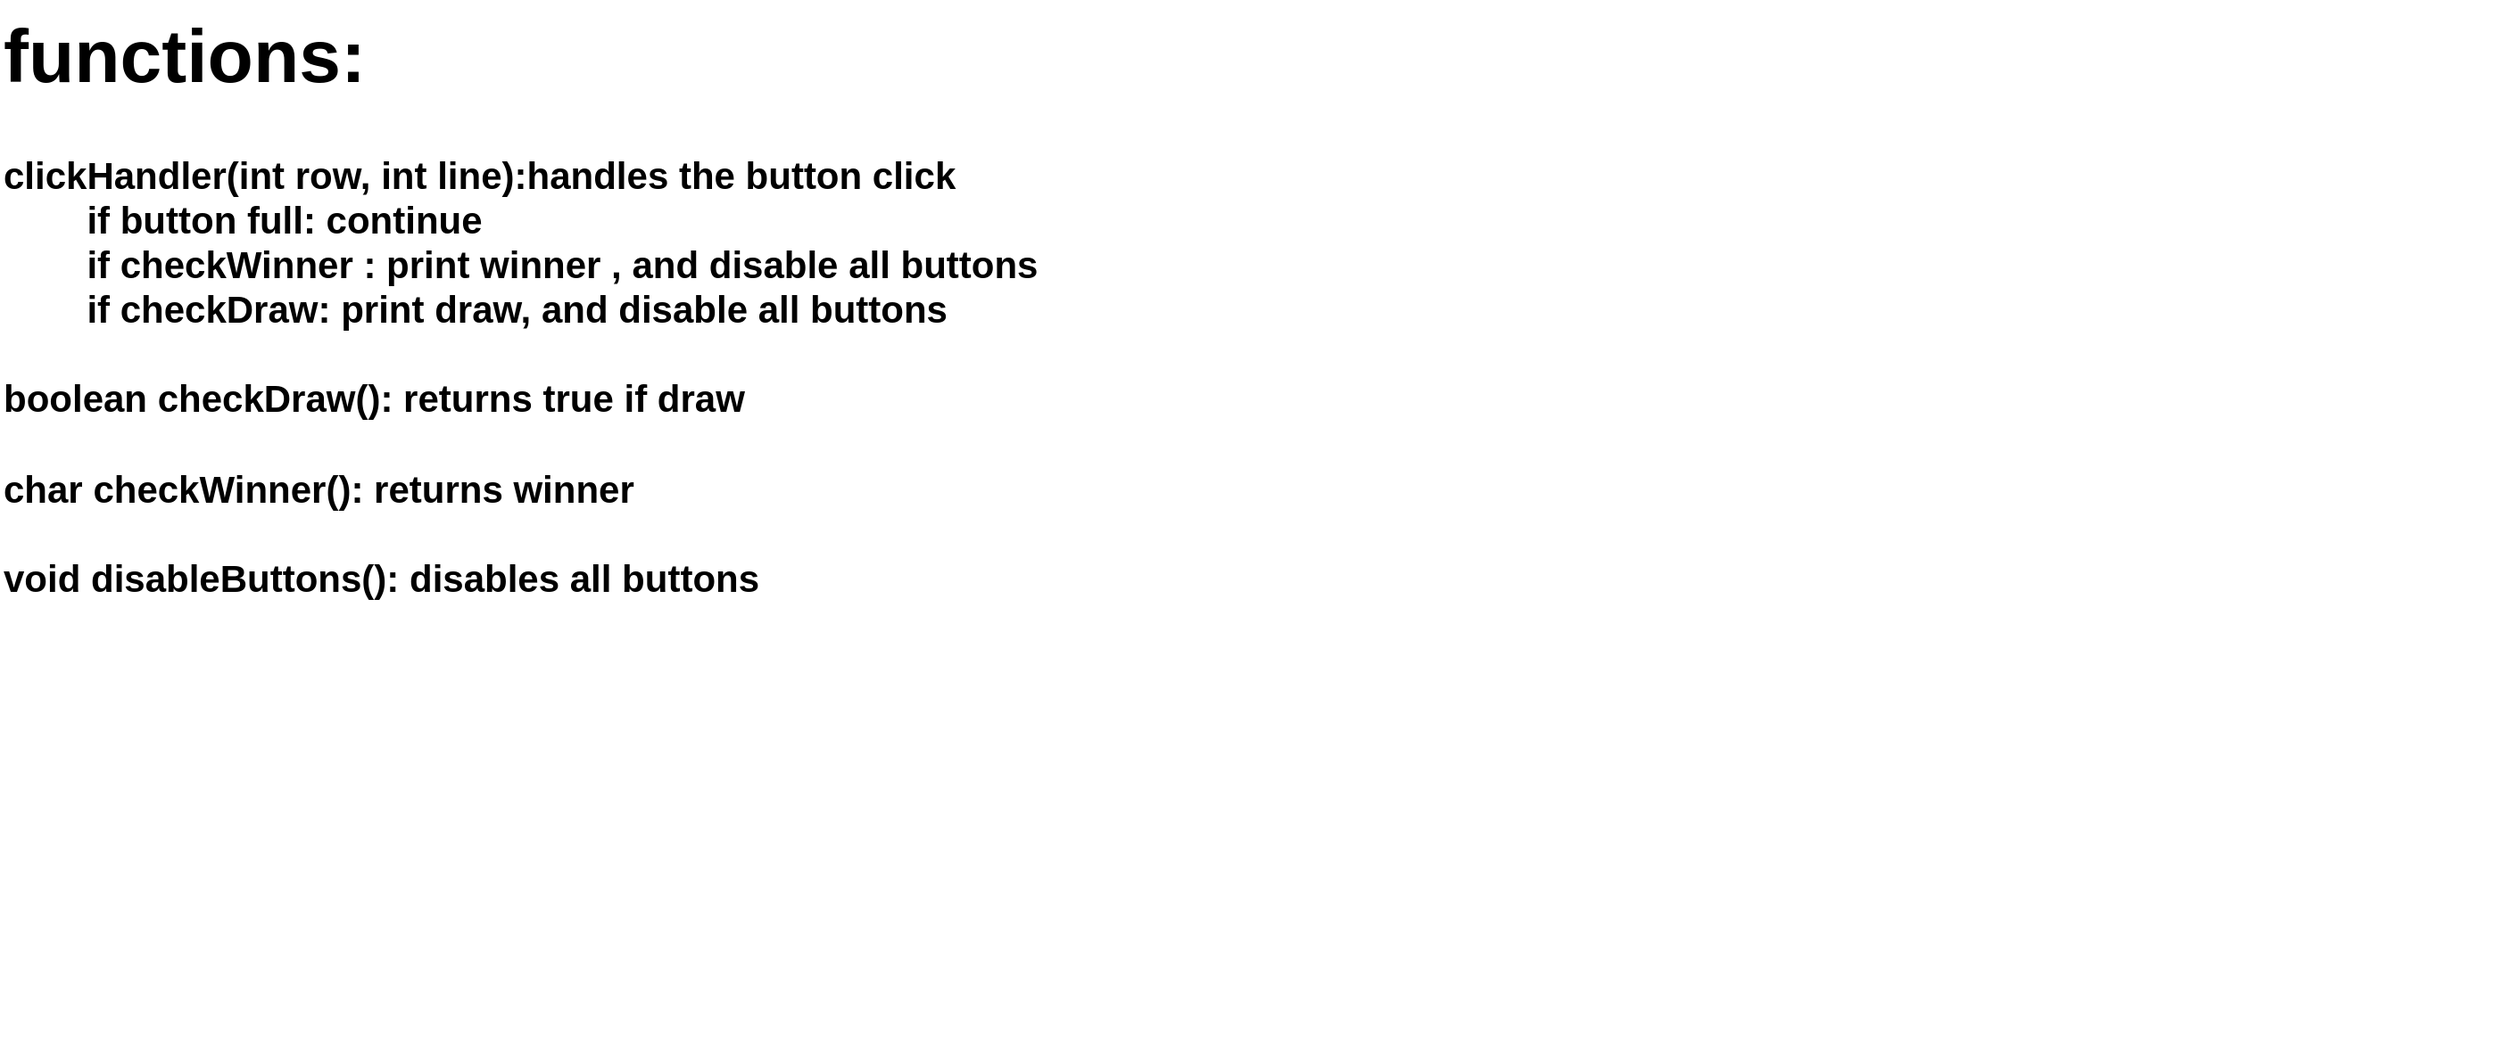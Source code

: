 <mxfile>
    <diagram id="oVDg2FC1fWoO20cSmp3C" name="Page-2">
        <mxGraphModel dx="1003" dy="937" grid="1" gridSize="10" guides="1" tooltips="1" connect="1" arrows="1" fold="1" page="1" pageScale="1" pageWidth="1400" pageHeight="850" math="0" shadow="0">
            <root>
                <mxCell id="0"/>
                <mxCell id="1" parent="0"/>
                <mxCell id="6W-eKYiRJh6n5tKgQTvR-1" value="&lt;h1 style=&quot;margin-top: 0px;&quot;&gt;functions:&lt;/h1&gt;&lt;div&gt;clickHandler(int row, int line):&lt;span style=&quot;background-color: transparent;&quot;&gt;handles the button click&lt;/span&gt;&lt;/div&gt;&lt;div&gt;&lt;span style=&quot;background-color: transparent;&quot;&gt;&lt;span style=&quot;white-space: pre;&quot;&gt;&#x9;&lt;/span&gt;if button full: continue&lt;/span&gt;&lt;/div&gt;&lt;div&gt;&lt;span style=&quot;background-color: transparent;&quot;&gt;&lt;span style=&quot;white-space: pre;&quot;&gt;&#x9;&lt;/span&gt;if checkWinner : print winner , and disable all buttons&lt;br&gt;&lt;/span&gt;&lt;/div&gt;&lt;div&gt;&lt;span style=&quot;background-color: transparent;&quot;&gt;&lt;span style=&quot;white-space: pre;&quot;&gt;&#x9;&lt;/span&gt;if checkDraw: print draw, and disable all buttons&lt;br&gt;&lt;/span&gt;&lt;/div&gt;&lt;div&gt;&lt;span style=&quot;background-color: transparent;&quot;&gt;&lt;br&gt;&lt;/span&gt;&lt;/div&gt;&lt;div&gt;&lt;span style=&quot;background-color: transparent;&quot;&gt;boolean checkDraw(): returns true if draw&lt;/span&gt;&lt;/div&gt;&lt;div&gt;&lt;span style=&quot;background-color: transparent;&quot;&gt;&lt;br&gt;&lt;/span&gt;&lt;/div&gt;&lt;div&gt;char checkWinner(): returns winner&lt;/div&gt;&lt;div&gt;&lt;br&gt;&lt;/div&gt;&lt;div&gt;void disableButtons(): disables all buttons&lt;/div&gt;" style="text;html=1;whiteSpace=wrap;overflow=hidden;rounded=0;fontSize=21;fontStyle=1" vertex="1" parent="1">
                    <mxGeometry y="11" width="1400" height="590" as="geometry"/>
                </mxCell>
            </root>
        </mxGraphModel>
    </diagram>
    <diagram id="LEVpmS1U9K-3G8bNZTCa" name="Page-1">
        <mxGraphModel dx="602" dy="562" grid="1" gridSize="10" guides="1" tooltips="1" connect="1" arrows="1" fold="1" page="1" pageScale="1" pageWidth="1400" pageHeight="850" math="0" shadow="0">
            <root>
                <mxCell id="0"/>
                <mxCell id="1" parent="0"/>
                <mxCell id="23" value="button click" style="swimlane;fontStyle=1;align=center;verticalAlign=middle;childLayout=stackLayout;horizontal=1;startSize=26;horizontalStack=0;resizeParent=1;resizeParentMax=0;resizeLast=0;collapsible=1;marginBottom=0;labelBackgroundColor=none;labelBorderColor=none;textShadow=0;swimlaneFillColor=default;fillColor=default;gradientColor=none;glass=0;rounded=0;shadow=1;" parent="1" vertex="1">
                    <mxGeometry x="160" y="90" width="160" height="114" as="geometry">
                        <mxRectangle x="180" y="90" width="110" height="30" as="alternateBounds"/>
                    </mxGeometry>
                </mxCell>
                <mxCell id="24" value="+ row: int&#xa;+ line: int" style="text;strokeColor=none;fillColor=none;align=left;verticalAlign=middle;spacingLeft=4;spacingRight=4;overflow=hidden;rotatable=0;points=[[0,0.5],[1,0.5]];portConstraint=eastwest;labelBackgroundColor=none;labelBorderColor=none;textShadow=0;swimlaneFillColor=default;gradientColor=none;" parent="23" vertex="1">
                    <mxGeometry y="26" width="160" height="54" as="geometry"/>
                </mxCell>
                <mxCell id="25" value="" style="line;strokeWidth=1;fillColor=none;align=left;verticalAlign=middle;spacingTop=-1;spacingLeft=3;spacingRight=3;rotatable=0;labelPosition=right;points=[];portConstraint=eastwest;strokeColor=inherit;labelBackgroundColor=none;labelBorderColor=none;textShadow=0;swimlaneFillColor=default;gradientColor=none;" parent="23" vertex="1">
                    <mxGeometry y="80" width="160" height="8" as="geometry"/>
                </mxCell>
                <mxCell id="26" value="+ handler(row, line): void" style="text;strokeColor=none;fillColor=none;align=left;verticalAlign=middle;spacingLeft=4;spacingRight=4;overflow=hidden;rotatable=0;points=[[0,0.5],[1,0.5]];portConstraint=eastwest;labelBackgroundColor=none;labelBorderColor=none;textShadow=0;swimlaneFillColor=default;gradientColor=none;" parent="23" vertex="1">
                    <mxGeometry y="88" width="160" height="26" as="geometry"/>
                </mxCell>
                <mxCell id="29" value="button click" style="swimlane;fontStyle=1;align=center;verticalAlign=middle;childLayout=stackLayout;horizontal=1;startSize=26;horizontalStack=0;resizeParent=1;resizeParentMax=0;resizeLast=0;collapsible=1;marginBottom=0;labelBackgroundColor=none;labelBorderColor=none;textShadow=0;swimlaneFillColor=default;fillColor=default;gradientColor=none;glass=0;rounded=0;shadow=1;" parent="1" vertex="1">
                    <mxGeometry x="570" y="90" width="160" height="114" as="geometry">
                        <mxRectangle x="180" y="90" width="110" height="30" as="alternateBounds"/>
                    </mxGeometry>
                </mxCell>
                <mxCell id="30" value="+ row: int&#xa;+ line: int" style="text;strokeColor=none;fillColor=none;align=left;verticalAlign=middle;spacingLeft=4;spacingRight=4;overflow=hidden;rotatable=0;points=[[0,0.5],[1,0.5]];portConstraint=eastwest;labelBackgroundColor=none;labelBorderColor=none;textShadow=0;swimlaneFillColor=default;gradientColor=none;" parent="29" vertex="1">
                    <mxGeometry y="26" width="160" height="54" as="geometry"/>
                </mxCell>
                <mxCell id="31" value="" style="line;strokeWidth=1;fillColor=none;align=left;verticalAlign=middle;spacingTop=-1;spacingLeft=3;spacingRight=3;rotatable=0;labelPosition=right;points=[];portConstraint=eastwest;strokeColor=inherit;labelBackgroundColor=none;labelBorderColor=none;textShadow=0;swimlaneFillColor=default;gradientColor=none;" parent="29" vertex="1">
                    <mxGeometry y="80" width="160" height="8" as="geometry"/>
                </mxCell>
                <mxCell id="32" value="+ handler(row, line): void" style="text;strokeColor=none;fillColor=none;align=left;verticalAlign=middle;spacingLeft=4;spacingRight=4;overflow=hidden;rotatable=0;points=[[0,0.5],[1,0.5]];portConstraint=eastwest;labelBackgroundColor=none;labelBorderColor=none;textShadow=0;swimlaneFillColor=default;gradientColor=none;" parent="29" vertex="1">
                    <mxGeometry y="88" width="160" height="26" as="geometry"/>
                </mxCell>
                <mxCell id="33" value="button click" style="swimlane;fontStyle=1;align=center;verticalAlign=middle;childLayout=stackLayout;horizontal=1;startSize=26;horizontalStack=0;resizeParent=1;resizeParentMax=0;resizeLast=0;collapsible=1;marginBottom=0;labelBackgroundColor=none;labelBorderColor=none;textShadow=0;swimlaneFillColor=default;fillColor=default;gradientColor=none;glass=0;rounded=0;shadow=1;" parent="1" vertex="1">
                    <mxGeometry x="210" y="290" width="160" height="114" as="geometry">
                        <mxRectangle x="180" y="90" width="110" height="30" as="alternateBounds"/>
                    </mxGeometry>
                </mxCell>
                <mxCell id="34" value="+ row: int&#xa;+ line: int" style="text;strokeColor=none;fillColor=none;align=left;verticalAlign=middle;spacingLeft=4;spacingRight=4;overflow=hidden;rotatable=0;points=[[0,0.5],[1,0.5]];portConstraint=eastwest;labelBackgroundColor=none;labelBorderColor=none;textShadow=0;swimlaneFillColor=default;gradientColor=none;" parent="33" vertex="1">
                    <mxGeometry y="26" width="160" height="54" as="geometry"/>
                </mxCell>
                <mxCell id="35" value="" style="line;strokeWidth=1;fillColor=none;align=left;verticalAlign=middle;spacingTop=-1;spacingLeft=3;spacingRight=3;rotatable=0;labelPosition=right;points=[];portConstraint=eastwest;strokeColor=inherit;labelBackgroundColor=none;labelBorderColor=none;textShadow=0;swimlaneFillColor=default;gradientColor=none;" parent="33" vertex="1">
                    <mxGeometry y="80" width="160" height="8" as="geometry"/>
                </mxCell>
                <mxCell id="36" value="+ handler(row, line): void" style="text;strokeColor=none;fillColor=none;align=left;verticalAlign=middle;spacingLeft=4;spacingRight=4;overflow=hidden;rotatable=0;points=[[0,0.5],[1,0.5]];portConstraint=eastwest;labelBackgroundColor=none;labelBorderColor=none;textShadow=0;swimlaneFillColor=default;gradientColor=none;" parent="33" vertex="1">
                    <mxGeometry y="88" width="160" height="26" as="geometry"/>
                </mxCell>
                <mxCell id="37" value="button click" style="swimlane;fontStyle=1;align=center;verticalAlign=middle;childLayout=stackLayout;horizontal=1;startSize=26;horizontalStack=0;resizeParent=1;resizeParentMax=0;resizeLast=0;collapsible=1;marginBottom=0;labelBackgroundColor=none;labelBorderColor=none;textShadow=0;swimlaneFillColor=default;fillColor=default;gradientColor=none;glass=0;rounded=0;shadow=1;" parent="1" vertex="1">
                    <mxGeometry x="660" y="311" width="160" height="114" as="geometry">
                        <mxRectangle x="180" y="90" width="110" height="30" as="alternateBounds"/>
                    </mxGeometry>
                </mxCell>
                <mxCell id="38" value="+ row: int&#xa;+ line: int" style="text;strokeColor=none;fillColor=none;align=left;verticalAlign=middle;spacingLeft=4;spacingRight=4;overflow=hidden;rotatable=0;points=[[0,0.5],[1,0.5]];portConstraint=eastwest;labelBackgroundColor=none;labelBorderColor=none;textShadow=0;swimlaneFillColor=default;gradientColor=none;" parent="37" vertex="1">
                    <mxGeometry y="26" width="160" height="54" as="geometry"/>
                </mxCell>
                <mxCell id="39" value="" style="line;strokeWidth=1;fillColor=none;align=left;verticalAlign=middle;spacingTop=-1;spacingLeft=3;spacingRight=3;rotatable=0;labelPosition=right;points=[];portConstraint=eastwest;strokeColor=inherit;labelBackgroundColor=none;labelBorderColor=none;textShadow=0;swimlaneFillColor=default;gradientColor=none;" parent="37" vertex="1">
                    <mxGeometry y="80" width="160" height="8" as="geometry"/>
                </mxCell>
                <mxCell id="40" value="+ handler(row, line): void" style="text;strokeColor=none;fillColor=none;align=left;verticalAlign=middle;spacingLeft=4;spacingRight=4;overflow=hidden;rotatable=0;points=[[0,0.5],[1,0.5]];portConstraint=eastwest;labelBackgroundColor=none;labelBorderColor=none;textShadow=0;swimlaneFillColor=default;gradientColor=none;" parent="37" vertex="1">
                    <mxGeometry y="88" width="160" height="26" as="geometry"/>
                </mxCell>
            </root>
        </mxGraphModel>
    </diagram>
</mxfile>